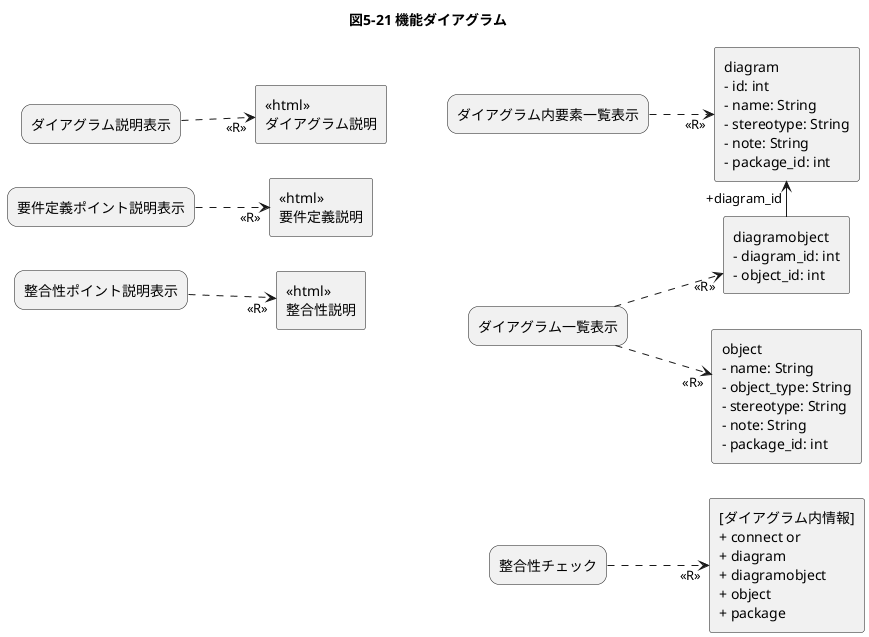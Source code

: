 @startuml
title 図5-21 機能ダイアグラム
left to right direction
skinparam agentRoundCorner 20
agent "ダイアグラム説明表示" as A1
agent "要件定義ポイント説明表示" as A2
agent "整合性ポイント説明表示" as A3
agent "整合性チェック" as A4
agent "ダイアグラム一覧表示" as A5
agent "ダイアグラム内要素一覧表示" as A6
rectangle "<<html>>\nダイアグラム説明" as R1
rectangle "<<html>>\n要件定義説明" as R2
rectangle "<<html>>\n整合性説明" as R3
rectangle "diagram\n- id: int\n- name: String\n- stereotype: String\n- note: String\n- package_id: int" as R4
rectangle "diagramobject\n- diagram_id: int\n- object_id: int" as R5
rectangle "object\n- name: String\n- object_type: String\n- stereotype: String\n- note: String\n- package_id: int" as R6
rectangle "[ダイアグラム内情報]\n+ connect or\n+ diagram\n+ diagramobject\n+ object\n+ package" as R7
A1 ..> "<<R>>" R1
A2 ..> "<<R>>" R2
A1 -[hidden]right- A2
A3 ..> "<<R>>" R3
A2 -[hidden]right- A3
A6 ..> "<<R>>" R4
R1 -[hidden]- A6
R4 "+diagram_id" <-right- R5
A5 ..> "<<R>>" R5
A5 ..> "<<R>>" R6
A4 ..> "<<R>>" R7
R6 -[hidden]right- R7
@enduml
